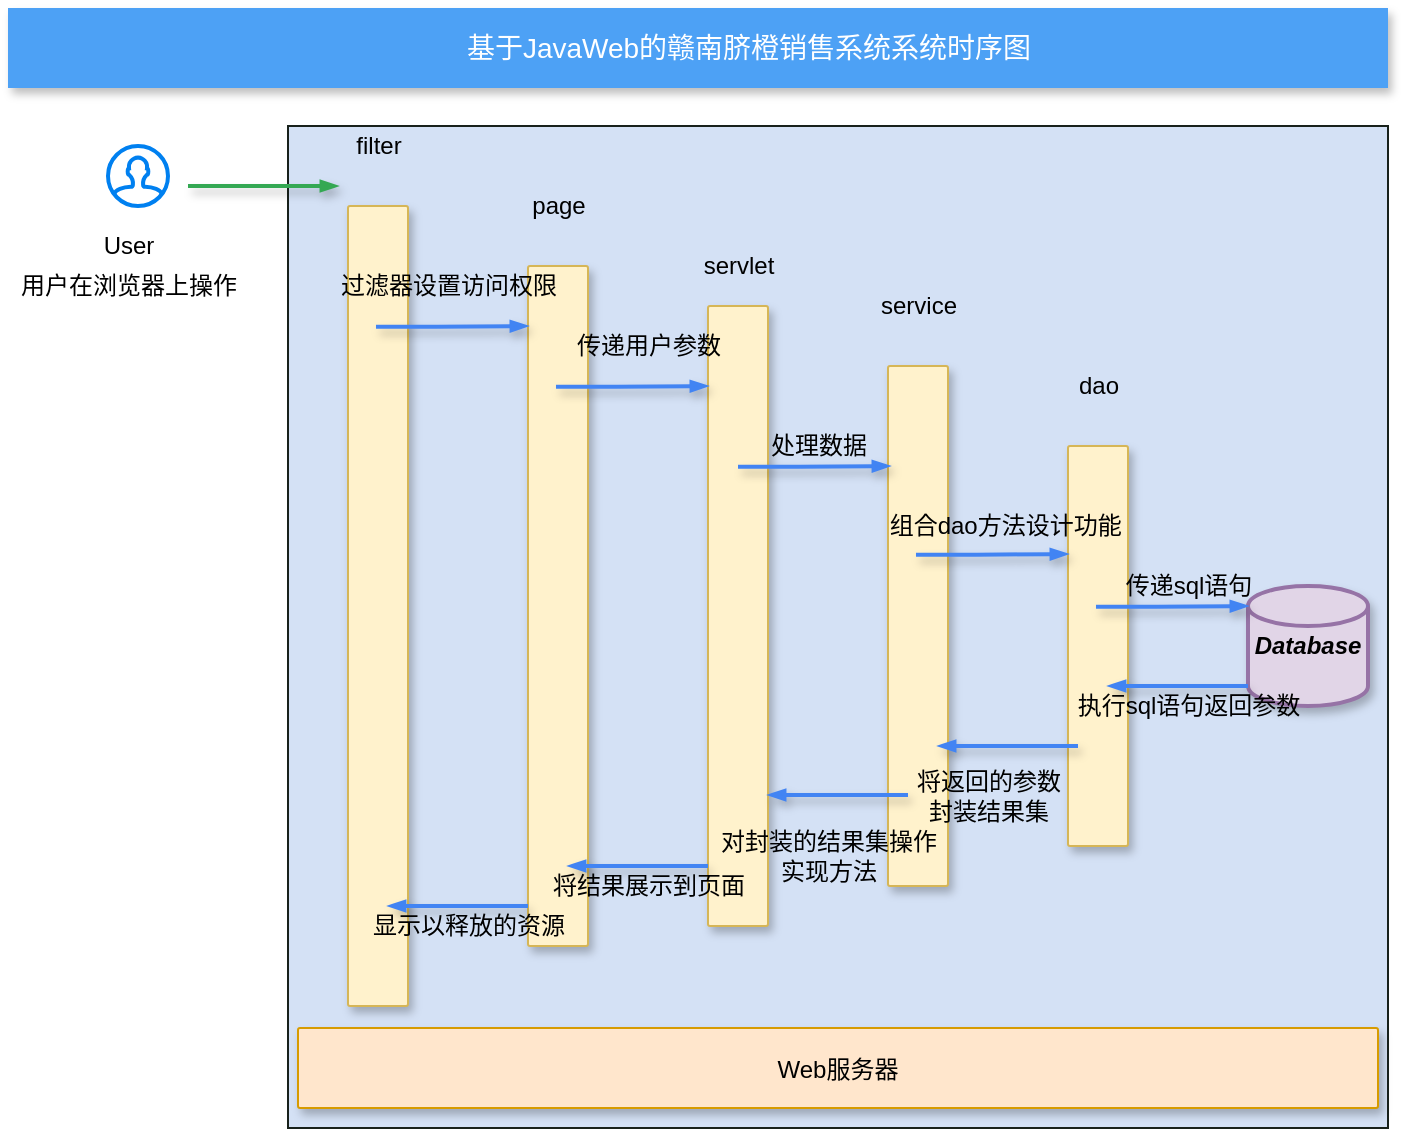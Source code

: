 <mxfile version="18.0.1" type="github">
  <diagram id="f106602c-feb2-e66a-4537-3a34d633f6aa" name="Page-1">
    <mxGraphModel dx="1038" dy="585" grid="1" gridSize="10" guides="1" tooltips="1" connect="1" arrows="1" fold="1" page="1" pageScale="1" pageWidth="1169" pageHeight="827" background="none" math="0" shadow="0">
      <root>
        <mxCell id="0" />
        <mxCell id="1" parent="0" />
        <mxCell id="cE-8sUnAetWOqJeMk8Qu-81" value="" style="verticalLabelPosition=bottom;verticalAlign=top;html=1;shadow=0;strokeWidth=1;shape=mxgraph.ios.iBgFlat;strokeColor=#18211b;fillColor=#D4E1F5;" vertex="1" parent="1">
          <mxGeometry x="320" y="189" width="550" height="501" as="geometry" />
        </mxCell>
        <mxCell id="2" value="基于JavaWeb的赣南脐橙销售系统系统时序图" style="fillColor=#4DA1F5;strokeColor=none;shadow=1;gradientColor=none;fontSize=14;align=center;spacingLeft=50;fontColor=#ffffff;html=1;" parent="1" vertex="1">
          <mxGeometry x="180" y="130" width="690" height="40" as="geometry" />
        </mxCell>
        <mxCell id="cE-8sUnAetWOqJeMk8Qu-28" value="" style="sketch=0;points=[[0,0,0],[0.25,0,0],[0.5,0,0],[0.75,0,0],[1,0,0],[1,0.25,0],[1,0.5,0],[1,0.75,0],[1,1,0],[0.75,1,0],[0.5,1,0],[0.25,1,0],[0,1,0],[0,0.75,0],[0,0.5,0],[0,0.25,0]];rounded=1;absoluteArcSize=1;arcSize=2;html=1;strokeColor=#d6b656;shadow=1;dashed=0;fontSize=12;align=left;verticalAlign=top;spacing=10;spacingTop=-4;fillColor=#fff2cc;imageAspect=1;" vertex="1" parent="1">
          <mxGeometry x="350" y="229" width="30" height="400" as="geometry" />
        </mxCell>
        <mxCell id="cE-8sUnAetWOqJeMk8Qu-30" value="" style="sketch=0;points=[[0,0,0],[0.25,0,0],[0.5,0,0],[0.75,0,0],[1,0,0],[1,0.25,0],[1,0.5,0],[1,0.75,0],[1,1,0],[0.75,1,0],[0.5,1,0],[0.25,1,0],[0,1,0],[0,0.75,0],[0,0.5,0],[0,0.25,0]];rounded=1;absoluteArcSize=1;arcSize=2;html=1;strokeColor=#d6b656;shadow=1;dashed=0;fontSize=12;align=left;verticalAlign=top;spacing=10;spacingTop=-4;fillColor=#fff2cc;imageAspect=1;" vertex="1" parent="1">
          <mxGeometry x="440" y="259" width="30" height="340" as="geometry" />
        </mxCell>
        <mxCell id="cE-8sUnAetWOqJeMk8Qu-31" value="" style="sketch=0;points=[[0,0,0],[0.25,0,0],[0.5,0,0],[0.75,0,0],[1,0,0],[1,0.25,0],[1,0.5,0],[1,0.75,0],[1,1,0],[0.75,1,0],[0.5,1,0],[0.25,1,0],[0,1,0],[0,0.75,0],[0,0.5,0],[0,0.25,0]];rounded=1;absoluteArcSize=1;arcSize=2;html=1;strokeColor=#d6b656;shadow=1;dashed=0;fontSize=12;align=left;verticalAlign=top;spacing=10;spacingTop=-4;fillColor=#fff2cc;imageAspect=1;" vertex="1" parent="1">
          <mxGeometry x="530" y="279" width="30" height="310" as="geometry" />
        </mxCell>
        <mxCell id="cE-8sUnAetWOqJeMk8Qu-32" value="" style="sketch=0;points=[[0,0,0],[0.25,0,0],[0.5,0,0],[0.75,0,0],[1,0,0],[1,0.25,0],[1,0.5,0],[1,0.75,0],[1,1,0],[0.75,1,0],[0.5,1,0],[0.25,1,0],[0,1,0],[0,0.75,0],[0,0.5,0],[0,0.25,0]];rounded=1;absoluteArcSize=1;arcSize=2;html=1;strokeColor=#d6b656;shadow=1;dashed=0;fontSize=12;align=left;verticalAlign=top;spacing=10;spacingTop=-4;fillColor=#fff2cc;imageAspect=1;" vertex="1" parent="1">
          <mxGeometry x="620" y="309" width="30" height="260" as="geometry" />
        </mxCell>
        <mxCell id="cE-8sUnAetWOqJeMk8Qu-33" value="" style="sketch=0;points=[[0,0,0],[0.25,0,0],[0.5,0,0],[0.75,0,0],[1,0,0],[1,0.25,0],[1,0.5,0],[1,0.75,0],[1,1,0],[0.75,1,0],[0.5,1,0],[0.25,1,0],[0,1,0],[0,0.75,0],[0,0.5,0],[0,0.25,0]];rounded=1;absoluteArcSize=1;arcSize=2;html=1;strokeColor=#d6b656;shadow=1;dashed=0;fontSize=12;align=left;verticalAlign=top;spacing=10;spacingTop=-4;fillColor=#fff2cc;imageAspect=1;" vertex="1" parent="1">
          <mxGeometry x="710" y="349" width="30" height="200" as="geometry" />
        </mxCell>
        <mxCell id="cE-8sUnAetWOqJeMk8Qu-35" value="" style="html=1;verticalLabelPosition=bottom;align=center;labelBackgroundColor=#ffffff;verticalAlign=top;strokeWidth=2;strokeColor=#0080F0;shadow=0;dashed=0;shape=mxgraph.ios7.icons.user;fontStyle=0" vertex="1" parent="1">
          <mxGeometry x="230" y="199" width="30" height="30" as="geometry" />
        </mxCell>
        <mxCell id="cE-8sUnAetWOqJeMk8Qu-36" value="&lt;b&gt;&lt;i&gt;Database&lt;/i&gt;&lt;/b&gt;" style="strokeWidth=2;html=1;shape=mxgraph.flowchart.database;whiteSpace=wrap;fillColor=#e1d5e7;strokeColor=#9673a6;shadow=1;" vertex="1" parent="1">
          <mxGeometry x="800" y="419" width="60" height="60" as="geometry" />
        </mxCell>
        <mxCell id="cE-8sUnAetWOqJeMk8Qu-39" value="" style="edgeStyle=orthogonalEdgeStyle;fontSize=12;html=1;endArrow=blockThin;endFill=1;rounded=0;strokeWidth=2;endSize=4;startSize=4;dashed=0;strokeColor=#4284F3;entryX=-0.133;entryY=0.037;entryDx=0;entryDy=0;entryPerimeter=0;shadow=1;" edge="1" parent="1">
          <mxGeometry width="100" relative="1" as="geometry">
            <mxPoint x="363.99" y="289.42" as="sourcePoint" />
            <mxPoint x="440" y="289" as="targetPoint" />
            <Array as="points">
              <mxPoint x="393.99" y="289.42" />
            </Array>
          </mxGeometry>
        </mxCell>
        <mxCell id="cE-8sUnAetWOqJeMk8Qu-40" value="" style="edgeStyle=orthogonalEdgeStyle;fontSize=12;html=1;endArrow=blockThin;endFill=1;rounded=0;strokeWidth=2;endSize=4;startSize=4;dashed=0;strokeColor=#4284F3;entryX=-0.133;entryY=0.037;entryDx=0;entryDy=0;entryPerimeter=0;shadow=1;" edge="1" parent="1">
          <mxGeometry width="100" relative="1" as="geometry">
            <mxPoint x="453.99" y="319.42" as="sourcePoint" />
            <mxPoint x="530" y="319" as="targetPoint" />
            <Array as="points">
              <mxPoint x="483.99" y="319.42" />
            </Array>
          </mxGeometry>
        </mxCell>
        <mxCell id="cE-8sUnAetWOqJeMk8Qu-41" value="" style="edgeStyle=orthogonalEdgeStyle;fontSize=12;html=1;endArrow=blockThin;endFill=1;rounded=0;strokeWidth=2;endSize=4;startSize=4;dashed=0;strokeColor=#4284F3;entryX=-0.133;entryY=0.037;entryDx=0;entryDy=0;entryPerimeter=0;shadow=1;" edge="1" parent="1">
          <mxGeometry width="100" relative="1" as="geometry">
            <mxPoint x="545" y="359.42" as="sourcePoint" />
            <mxPoint x="621.01" y="359" as="targetPoint" />
            <Array as="points">
              <mxPoint x="575.0" y="359.42" />
            </Array>
          </mxGeometry>
        </mxCell>
        <mxCell id="cE-8sUnAetWOqJeMk8Qu-42" value="" style="edgeStyle=orthogonalEdgeStyle;fontSize=12;html=1;endArrow=blockThin;endFill=1;rounded=0;strokeWidth=2;endSize=4;startSize=4;dashed=0;strokeColor=#4284F3;entryX=-0.133;entryY=0.037;entryDx=0;entryDy=0;entryPerimeter=0;shadow=1;" edge="1" parent="1">
          <mxGeometry width="100" relative="1" as="geometry">
            <mxPoint x="633.99" y="403.42" as="sourcePoint" />
            <mxPoint x="710" y="403" as="targetPoint" />
            <Array as="points">
              <mxPoint x="663.99" y="403.42" />
            </Array>
          </mxGeometry>
        </mxCell>
        <mxCell id="cE-8sUnAetWOqJeMk8Qu-44" value="" style="edgeStyle=orthogonalEdgeStyle;fontSize=12;html=1;endArrow=blockThin;endFill=1;rounded=0;strokeWidth=2;endSize=4;startSize=4;dashed=0;strokeColor=#4284F3;entryX=-0.133;entryY=0.037;entryDx=0;entryDy=0;entryPerimeter=0;shadow=1;" edge="1" parent="1">
          <mxGeometry width="100" relative="1" as="geometry">
            <mxPoint x="723.99" y="429.42" as="sourcePoint" />
            <mxPoint x="800" y="429" as="targetPoint" />
            <Array as="points">
              <mxPoint x="753.99" y="429.42" />
            </Array>
          </mxGeometry>
        </mxCell>
        <mxCell id="cE-8sUnAetWOqJeMk8Qu-45" value="User" style="text;html=1;align=center;verticalAlign=middle;resizable=0;points=[];autosize=1;strokeColor=none;fillColor=none;" vertex="1" parent="1">
          <mxGeometry x="220" y="239" width="40" height="20" as="geometry" />
        </mxCell>
        <mxCell id="cE-8sUnAetWOqJeMk8Qu-46" value="filter" style="text;html=1;align=center;verticalAlign=middle;resizable=0;points=[];autosize=1;strokeColor=none;fillColor=none;shadow=1;" vertex="1" parent="1">
          <mxGeometry x="345" y="189" width="40" height="20" as="geometry" />
        </mxCell>
        <mxCell id="cE-8sUnAetWOqJeMk8Qu-47" value="page" style="text;html=1;align=center;verticalAlign=middle;resizable=0;points=[];autosize=1;strokeColor=none;fillColor=none;shadow=1;" vertex="1" parent="1">
          <mxGeometry x="435" y="219" width="40" height="20" as="geometry" />
        </mxCell>
        <mxCell id="cE-8sUnAetWOqJeMk8Qu-48" value="servlet" style="text;html=1;align=center;verticalAlign=middle;resizable=0;points=[];autosize=1;strokeColor=none;fillColor=none;shadow=1;" vertex="1" parent="1">
          <mxGeometry x="520" y="249" width="50" height="20" as="geometry" />
        </mxCell>
        <mxCell id="cE-8sUnAetWOqJeMk8Qu-49" value="service" style="text;html=1;align=center;verticalAlign=middle;resizable=0;points=[];autosize=1;strokeColor=none;fillColor=none;shadow=1;" vertex="1" parent="1">
          <mxGeometry x="610" y="269" width="50" height="20" as="geometry" />
        </mxCell>
        <mxCell id="cE-8sUnAetWOqJeMk8Qu-50" value="dao" style="text;html=1;align=center;verticalAlign=middle;resizable=0;points=[];autosize=1;strokeColor=none;fillColor=none;shadow=1;" vertex="1" parent="1">
          <mxGeometry x="705" y="309" width="40" height="20" as="geometry" />
        </mxCell>
        <mxCell id="cE-8sUnAetWOqJeMk8Qu-51" value="过滤器设置访问权限" style="text;html=1;align=center;verticalAlign=middle;resizable=0;points=[];autosize=1;strokeColor=none;fillColor=none;shadow=1;" vertex="1" parent="1">
          <mxGeometry x="340" y="259" width="120" height="20" as="geometry" />
        </mxCell>
        <mxCell id="cE-8sUnAetWOqJeMk8Qu-53" value="用户在浏览器上操作" style="text;html=1;align=center;verticalAlign=middle;resizable=0;points=[];autosize=1;strokeColor=none;fillColor=none;" vertex="1" parent="1">
          <mxGeometry x="180" y="259" width="120" height="20" as="geometry" />
        </mxCell>
        <mxCell id="cE-8sUnAetWOqJeMk8Qu-54" value="传递用户参数" style="text;html=1;align=center;verticalAlign=middle;resizable=0;points=[];autosize=1;strokeColor=none;fillColor=none;shadow=1;" vertex="1" parent="1">
          <mxGeometry x="455" y="289" width="90" height="20" as="geometry" />
        </mxCell>
        <mxCell id="cE-8sUnAetWOqJeMk8Qu-55" value="处理数据" style="text;html=1;align=center;verticalAlign=middle;resizable=0;points=[];autosize=1;strokeColor=none;fillColor=none;shadow=1;" vertex="1" parent="1">
          <mxGeometry x="555" y="339" width="60" height="20" as="geometry" />
        </mxCell>
        <mxCell id="cE-8sUnAetWOqJeMk8Qu-57" value="组合dao方法设计功能&amp;nbsp;" style="text;html=1;align=center;verticalAlign=middle;resizable=0;points=[];autosize=1;strokeColor=none;fillColor=none;shadow=1;" vertex="1" parent="1">
          <mxGeometry x="615" y="379" width="130" height="20" as="geometry" />
        </mxCell>
        <mxCell id="cE-8sUnAetWOqJeMk8Qu-61" value="传递sql语句" style="text;html=1;align=center;verticalAlign=middle;resizable=0;points=[];autosize=1;strokeColor=none;fillColor=none;shadow=1;" vertex="1" parent="1">
          <mxGeometry x="730" y="409" width="80" height="20" as="geometry" />
        </mxCell>
        <mxCell id="cE-8sUnAetWOqJeMk8Qu-63" value="" style="edgeStyle=orthogonalEdgeStyle;fontSize=12;html=1;endArrow=blockThin;endFill=1;rounded=0;strokeWidth=2;endSize=4;startSize=4;dashed=0;strokeColor=#4284F3;shadow=1;" edge="1" parent="1">
          <mxGeometry width="100" relative="1" as="geometry">
            <mxPoint x="800" y="469" as="sourcePoint" />
            <mxPoint x="730" y="469" as="targetPoint" />
            <Array as="points">
              <mxPoint x="780" y="469" />
              <mxPoint x="780" y="469" />
            </Array>
          </mxGeometry>
        </mxCell>
        <mxCell id="cE-8sUnAetWOqJeMk8Qu-65" value="执行sql语句返回参数" style="text;html=1;align=center;verticalAlign=middle;resizable=0;points=[];autosize=1;strokeColor=none;fillColor=none;shadow=1;" vertex="1" parent="1">
          <mxGeometry x="705" y="469" width="130" height="20" as="geometry" />
        </mxCell>
        <mxCell id="cE-8sUnAetWOqJeMk8Qu-68" value="" style="edgeStyle=orthogonalEdgeStyle;fontSize=12;html=1;endArrow=blockThin;endFill=1;rounded=0;strokeWidth=2;endSize=4;startSize=4;dashed=0;strokeColor=#4284F3;shadow=1;" edge="1" parent="1">
          <mxGeometry width="100" relative="1" as="geometry">
            <mxPoint x="630" y="523.5" as="sourcePoint" />
            <mxPoint x="560" y="523.5" as="targetPoint" />
            <Array as="points">
              <mxPoint x="610" y="523.5" />
              <mxPoint x="610" y="523.5" />
            </Array>
          </mxGeometry>
        </mxCell>
        <mxCell id="cE-8sUnAetWOqJeMk8Qu-69" value="" style="edgeStyle=orthogonalEdgeStyle;fontSize=12;html=1;endArrow=blockThin;endFill=1;rounded=0;strokeWidth=2;endSize=4;startSize=4;dashed=0;strokeColor=#4284F3;shadow=1;" edge="1" parent="1">
          <mxGeometry width="100" relative="1" as="geometry">
            <mxPoint x="530" y="559" as="sourcePoint" />
            <mxPoint x="460" y="559" as="targetPoint" />
            <Array as="points">
              <mxPoint x="510" y="559" />
              <mxPoint x="510" y="559" />
            </Array>
          </mxGeometry>
        </mxCell>
        <mxCell id="cE-8sUnAetWOqJeMk8Qu-70" value="" style="edgeStyle=orthogonalEdgeStyle;fontSize=12;html=1;endArrow=blockThin;endFill=1;rounded=0;strokeWidth=2;endSize=4;startSize=4;dashed=0;strokeColor=#4284F3;shadow=1;" edge="1" parent="1">
          <mxGeometry width="100" relative="1" as="geometry">
            <mxPoint x="440" y="579" as="sourcePoint" />
            <mxPoint x="370" y="579" as="targetPoint" />
            <Array as="points">
              <mxPoint x="410" y="579" />
              <mxPoint x="410" y="579" />
            </Array>
          </mxGeometry>
        </mxCell>
        <mxCell id="cE-8sUnAetWOqJeMk8Qu-72" value="将返回的参数&lt;br&gt;封装结果集" style="text;html=1;align=center;verticalAlign=middle;resizable=0;points=[];autosize=1;strokeColor=none;fillColor=none;shadow=1;" vertex="1" parent="1">
          <mxGeometry x="625" y="509" width="90" height="30" as="geometry" />
        </mxCell>
        <mxCell id="cE-8sUnAetWOqJeMk8Qu-73" value="对封装的结果集操作&lt;br&gt;实现方法" style="text;html=1;align=center;verticalAlign=middle;resizable=0;points=[];autosize=1;strokeColor=none;fillColor=none;shadow=1;" vertex="1" parent="1">
          <mxGeometry x="530" y="539" width="120" height="30" as="geometry" />
        </mxCell>
        <mxCell id="cE-8sUnAetWOqJeMk8Qu-74" value="" style="edgeStyle=orthogonalEdgeStyle;fontSize=12;html=1;endArrow=blockThin;endFill=1;rounded=0;strokeWidth=2;endSize=4;startSize=4;dashed=0;strokeColor=#4284F3;shadow=1;" edge="1" parent="1">
          <mxGeometry width="100" relative="1" as="geometry">
            <mxPoint x="715" y="499" as="sourcePoint" />
            <mxPoint x="645" y="499" as="targetPoint" />
            <Array as="points">
              <mxPoint x="695" y="499" />
              <mxPoint x="695" y="499" />
            </Array>
          </mxGeometry>
        </mxCell>
        <mxCell id="cE-8sUnAetWOqJeMk8Qu-75" value="将结果展示到页面" style="text;html=1;align=center;verticalAlign=middle;resizable=0;points=[];autosize=1;strokeColor=none;fillColor=none;shadow=1;" vertex="1" parent="1">
          <mxGeometry x="445" y="559" width="110" height="20" as="geometry" />
        </mxCell>
        <mxCell id="cE-8sUnAetWOqJeMk8Qu-76" value="显示以释放的资源" style="text;html=1;align=center;verticalAlign=middle;resizable=0;points=[];autosize=1;strokeColor=none;fillColor=none;shadow=1;" vertex="1" parent="1">
          <mxGeometry x="355" y="579" width="110" height="20" as="geometry" />
        </mxCell>
        <mxCell id="cE-8sUnAetWOqJeMk8Qu-83" value="" style="edgeStyle=orthogonalEdgeStyle;fontSize=12;html=1;endArrow=blockThin;endFill=1;rounded=0;strokeWidth=2;endSize=4;startSize=4;strokeColor=#34A853;dashed=0;shadow=1;fillColor=#D4E1F5;" edge="1" parent="1">
          <mxGeometry width="100" relative="1" as="geometry">
            <mxPoint x="270" y="219" as="sourcePoint" />
            <mxPoint x="345" y="219" as="targetPoint" />
          </mxGeometry>
        </mxCell>
        <mxCell id="cE-8sUnAetWOqJeMk8Qu-84" value="Web服务器" style="strokeColor=#d79b00;shadow=1;strokeWidth=1;rounded=1;absoluteArcSize=1;arcSize=2;fillColor=#ffe6cc;" vertex="1" parent="1">
          <mxGeometry x="325" y="640" width="540" height="40" as="geometry" />
        </mxCell>
      </root>
    </mxGraphModel>
  </diagram>
</mxfile>
